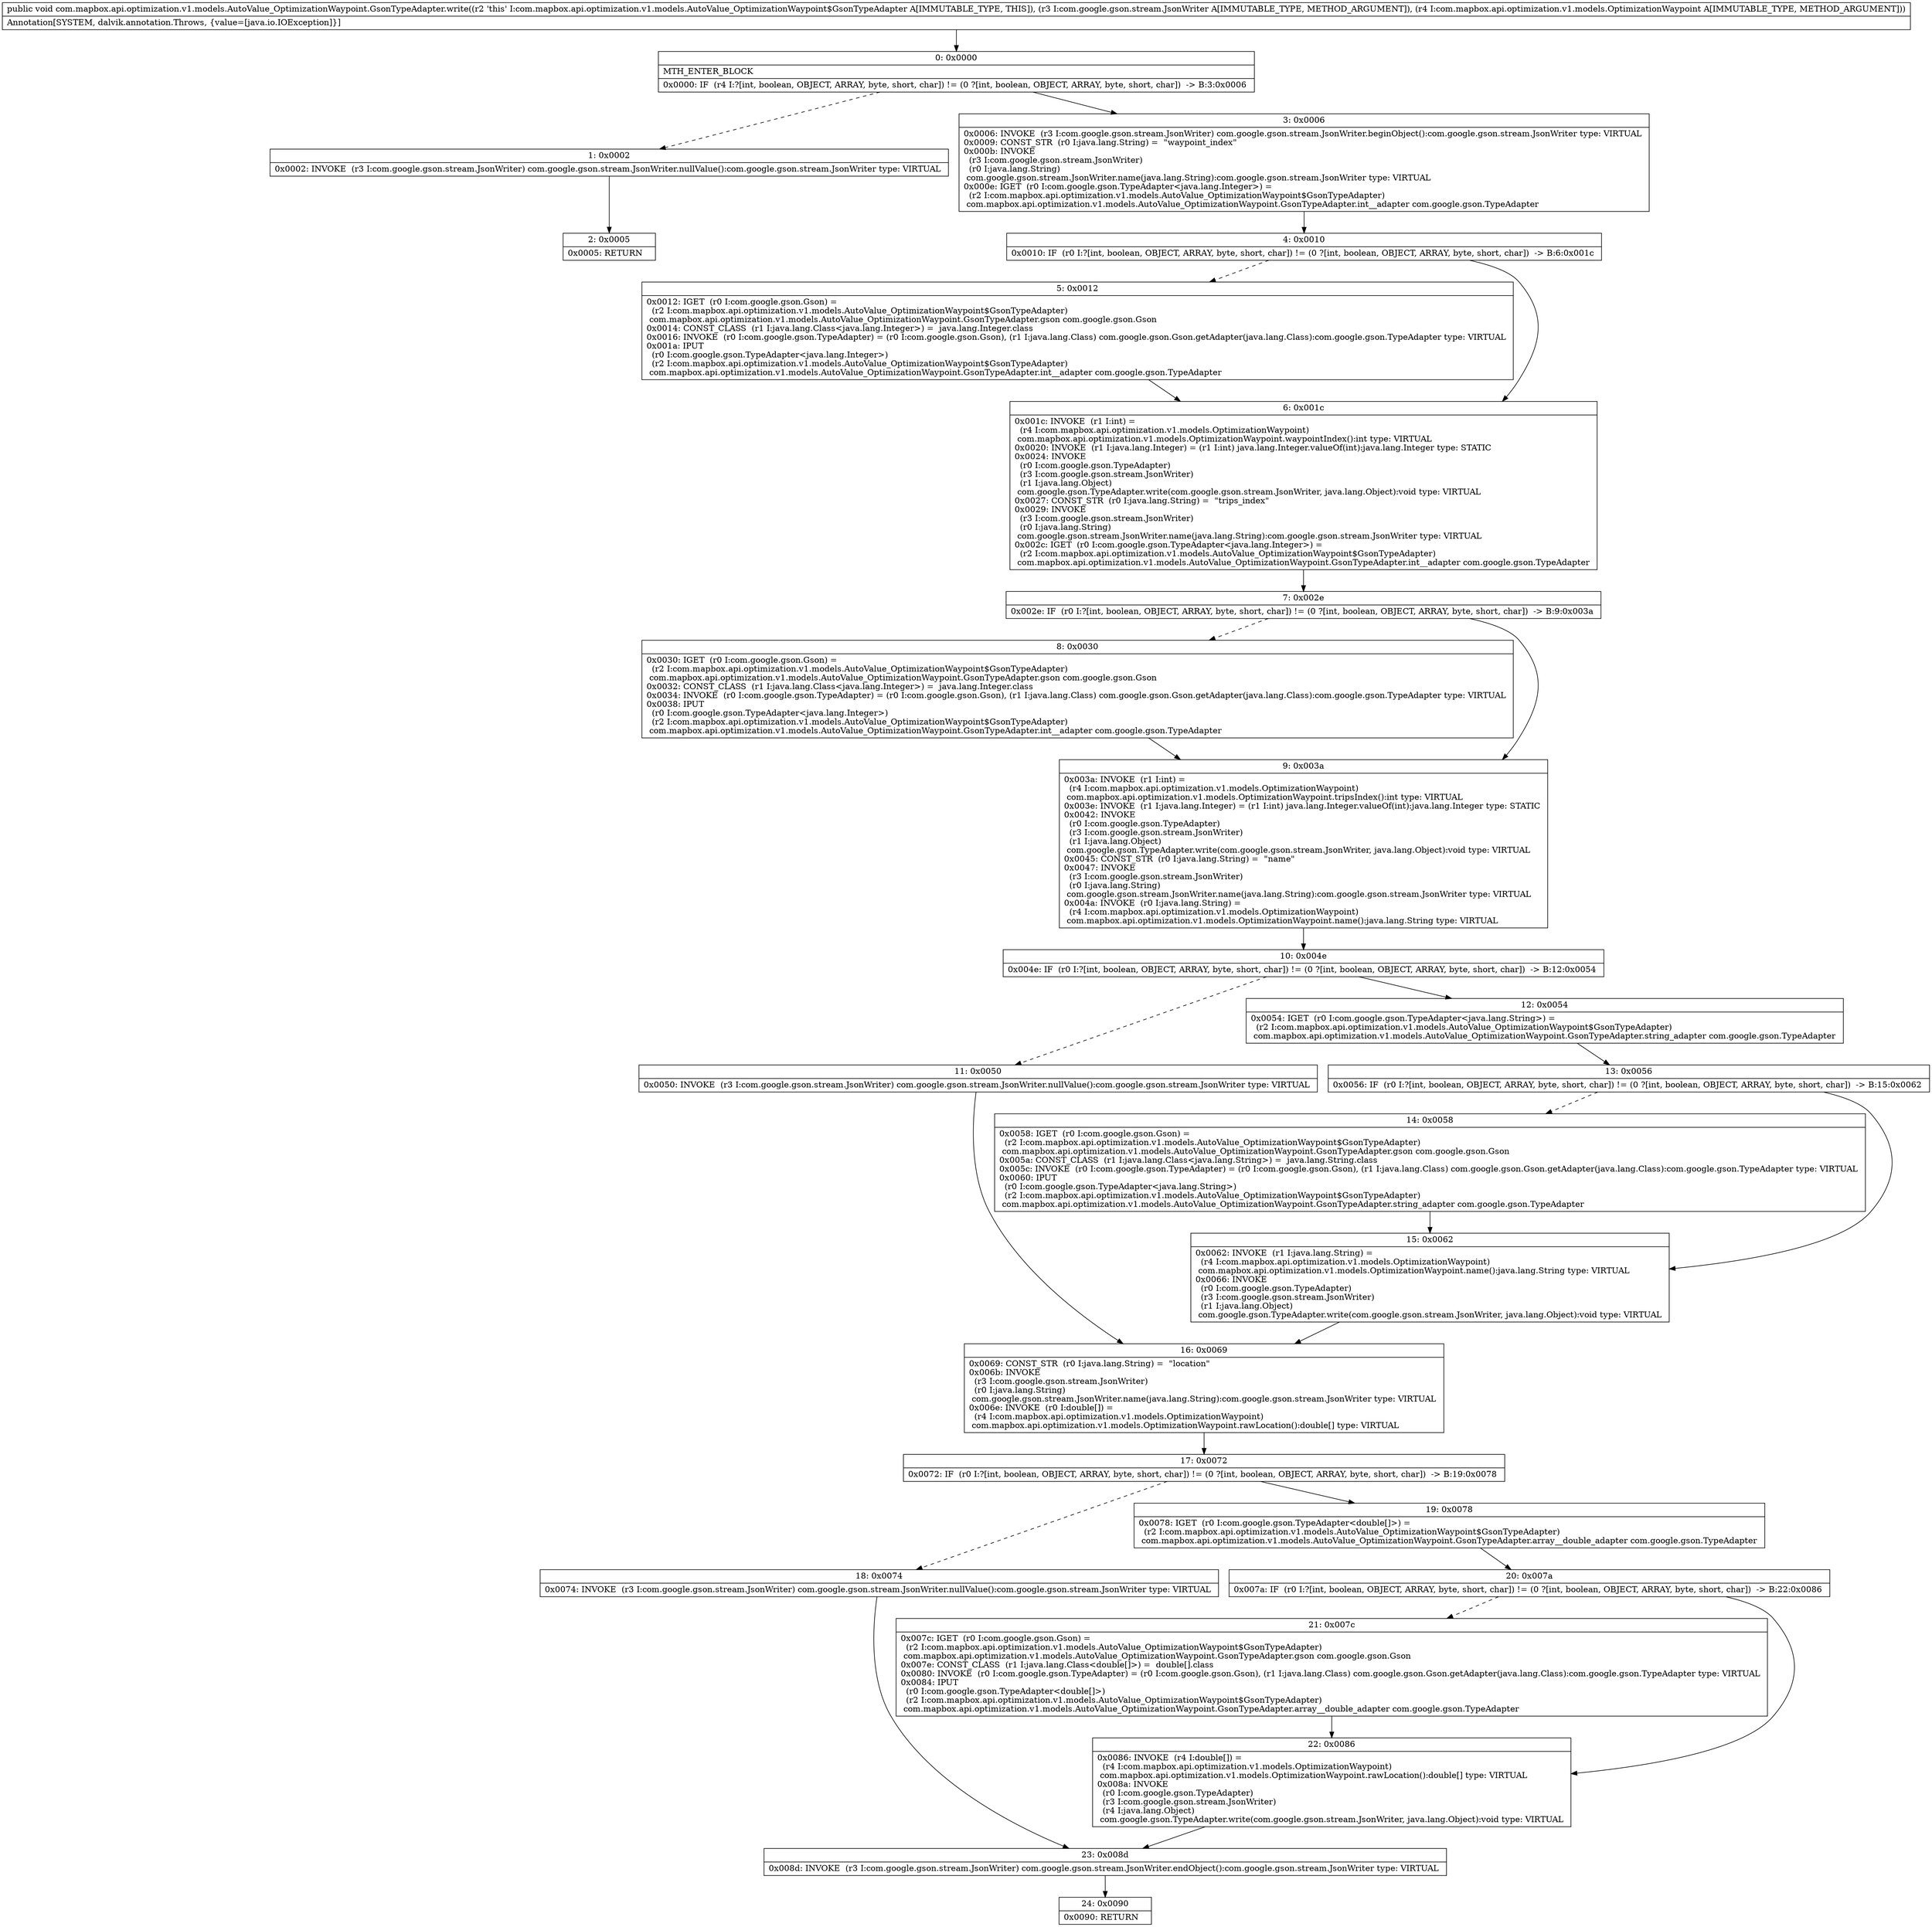 digraph "CFG forcom.mapbox.api.optimization.v1.models.AutoValue_OptimizationWaypoint.GsonTypeAdapter.write(Lcom\/google\/gson\/stream\/JsonWriter;Lcom\/mapbox\/api\/optimization\/v1\/models\/OptimizationWaypoint;)V" {
Node_0 [shape=record,label="{0\:\ 0x0000|MTH_ENTER_BLOCK\l|0x0000: IF  (r4 I:?[int, boolean, OBJECT, ARRAY, byte, short, char]) != (0 ?[int, boolean, OBJECT, ARRAY, byte, short, char])  \-\> B:3:0x0006 \l}"];
Node_1 [shape=record,label="{1\:\ 0x0002|0x0002: INVOKE  (r3 I:com.google.gson.stream.JsonWriter) com.google.gson.stream.JsonWriter.nullValue():com.google.gson.stream.JsonWriter type: VIRTUAL \l}"];
Node_2 [shape=record,label="{2\:\ 0x0005|0x0005: RETURN   \l}"];
Node_3 [shape=record,label="{3\:\ 0x0006|0x0006: INVOKE  (r3 I:com.google.gson.stream.JsonWriter) com.google.gson.stream.JsonWriter.beginObject():com.google.gson.stream.JsonWriter type: VIRTUAL \l0x0009: CONST_STR  (r0 I:java.lang.String) =  \"waypoint_index\" \l0x000b: INVOKE  \l  (r3 I:com.google.gson.stream.JsonWriter)\l  (r0 I:java.lang.String)\l com.google.gson.stream.JsonWriter.name(java.lang.String):com.google.gson.stream.JsonWriter type: VIRTUAL \l0x000e: IGET  (r0 I:com.google.gson.TypeAdapter\<java.lang.Integer\>) = \l  (r2 I:com.mapbox.api.optimization.v1.models.AutoValue_OptimizationWaypoint$GsonTypeAdapter)\l com.mapbox.api.optimization.v1.models.AutoValue_OptimizationWaypoint.GsonTypeAdapter.int__adapter com.google.gson.TypeAdapter \l}"];
Node_4 [shape=record,label="{4\:\ 0x0010|0x0010: IF  (r0 I:?[int, boolean, OBJECT, ARRAY, byte, short, char]) != (0 ?[int, boolean, OBJECT, ARRAY, byte, short, char])  \-\> B:6:0x001c \l}"];
Node_5 [shape=record,label="{5\:\ 0x0012|0x0012: IGET  (r0 I:com.google.gson.Gson) = \l  (r2 I:com.mapbox.api.optimization.v1.models.AutoValue_OptimizationWaypoint$GsonTypeAdapter)\l com.mapbox.api.optimization.v1.models.AutoValue_OptimizationWaypoint.GsonTypeAdapter.gson com.google.gson.Gson \l0x0014: CONST_CLASS  (r1 I:java.lang.Class\<java.lang.Integer\>) =  java.lang.Integer.class \l0x0016: INVOKE  (r0 I:com.google.gson.TypeAdapter) = (r0 I:com.google.gson.Gson), (r1 I:java.lang.Class) com.google.gson.Gson.getAdapter(java.lang.Class):com.google.gson.TypeAdapter type: VIRTUAL \l0x001a: IPUT  \l  (r0 I:com.google.gson.TypeAdapter\<java.lang.Integer\>)\l  (r2 I:com.mapbox.api.optimization.v1.models.AutoValue_OptimizationWaypoint$GsonTypeAdapter)\l com.mapbox.api.optimization.v1.models.AutoValue_OptimizationWaypoint.GsonTypeAdapter.int__adapter com.google.gson.TypeAdapter \l}"];
Node_6 [shape=record,label="{6\:\ 0x001c|0x001c: INVOKE  (r1 I:int) = \l  (r4 I:com.mapbox.api.optimization.v1.models.OptimizationWaypoint)\l com.mapbox.api.optimization.v1.models.OptimizationWaypoint.waypointIndex():int type: VIRTUAL \l0x0020: INVOKE  (r1 I:java.lang.Integer) = (r1 I:int) java.lang.Integer.valueOf(int):java.lang.Integer type: STATIC \l0x0024: INVOKE  \l  (r0 I:com.google.gson.TypeAdapter)\l  (r3 I:com.google.gson.stream.JsonWriter)\l  (r1 I:java.lang.Object)\l com.google.gson.TypeAdapter.write(com.google.gson.stream.JsonWriter, java.lang.Object):void type: VIRTUAL \l0x0027: CONST_STR  (r0 I:java.lang.String) =  \"trips_index\" \l0x0029: INVOKE  \l  (r3 I:com.google.gson.stream.JsonWriter)\l  (r0 I:java.lang.String)\l com.google.gson.stream.JsonWriter.name(java.lang.String):com.google.gson.stream.JsonWriter type: VIRTUAL \l0x002c: IGET  (r0 I:com.google.gson.TypeAdapter\<java.lang.Integer\>) = \l  (r2 I:com.mapbox.api.optimization.v1.models.AutoValue_OptimizationWaypoint$GsonTypeAdapter)\l com.mapbox.api.optimization.v1.models.AutoValue_OptimizationWaypoint.GsonTypeAdapter.int__adapter com.google.gson.TypeAdapter \l}"];
Node_7 [shape=record,label="{7\:\ 0x002e|0x002e: IF  (r0 I:?[int, boolean, OBJECT, ARRAY, byte, short, char]) != (0 ?[int, boolean, OBJECT, ARRAY, byte, short, char])  \-\> B:9:0x003a \l}"];
Node_8 [shape=record,label="{8\:\ 0x0030|0x0030: IGET  (r0 I:com.google.gson.Gson) = \l  (r2 I:com.mapbox.api.optimization.v1.models.AutoValue_OptimizationWaypoint$GsonTypeAdapter)\l com.mapbox.api.optimization.v1.models.AutoValue_OptimizationWaypoint.GsonTypeAdapter.gson com.google.gson.Gson \l0x0032: CONST_CLASS  (r1 I:java.lang.Class\<java.lang.Integer\>) =  java.lang.Integer.class \l0x0034: INVOKE  (r0 I:com.google.gson.TypeAdapter) = (r0 I:com.google.gson.Gson), (r1 I:java.lang.Class) com.google.gson.Gson.getAdapter(java.lang.Class):com.google.gson.TypeAdapter type: VIRTUAL \l0x0038: IPUT  \l  (r0 I:com.google.gson.TypeAdapter\<java.lang.Integer\>)\l  (r2 I:com.mapbox.api.optimization.v1.models.AutoValue_OptimizationWaypoint$GsonTypeAdapter)\l com.mapbox.api.optimization.v1.models.AutoValue_OptimizationWaypoint.GsonTypeAdapter.int__adapter com.google.gson.TypeAdapter \l}"];
Node_9 [shape=record,label="{9\:\ 0x003a|0x003a: INVOKE  (r1 I:int) = \l  (r4 I:com.mapbox.api.optimization.v1.models.OptimizationWaypoint)\l com.mapbox.api.optimization.v1.models.OptimizationWaypoint.tripsIndex():int type: VIRTUAL \l0x003e: INVOKE  (r1 I:java.lang.Integer) = (r1 I:int) java.lang.Integer.valueOf(int):java.lang.Integer type: STATIC \l0x0042: INVOKE  \l  (r0 I:com.google.gson.TypeAdapter)\l  (r3 I:com.google.gson.stream.JsonWriter)\l  (r1 I:java.lang.Object)\l com.google.gson.TypeAdapter.write(com.google.gson.stream.JsonWriter, java.lang.Object):void type: VIRTUAL \l0x0045: CONST_STR  (r0 I:java.lang.String) =  \"name\" \l0x0047: INVOKE  \l  (r3 I:com.google.gson.stream.JsonWriter)\l  (r0 I:java.lang.String)\l com.google.gson.stream.JsonWriter.name(java.lang.String):com.google.gson.stream.JsonWriter type: VIRTUAL \l0x004a: INVOKE  (r0 I:java.lang.String) = \l  (r4 I:com.mapbox.api.optimization.v1.models.OptimizationWaypoint)\l com.mapbox.api.optimization.v1.models.OptimizationWaypoint.name():java.lang.String type: VIRTUAL \l}"];
Node_10 [shape=record,label="{10\:\ 0x004e|0x004e: IF  (r0 I:?[int, boolean, OBJECT, ARRAY, byte, short, char]) != (0 ?[int, boolean, OBJECT, ARRAY, byte, short, char])  \-\> B:12:0x0054 \l}"];
Node_11 [shape=record,label="{11\:\ 0x0050|0x0050: INVOKE  (r3 I:com.google.gson.stream.JsonWriter) com.google.gson.stream.JsonWriter.nullValue():com.google.gson.stream.JsonWriter type: VIRTUAL \l}"];
Node_12 [shape=record,label="{12\:\ 0x0054|0x0054: IGET  (r0 I:com.google.gson.TypeAdapter\<java.lang.String\>) = \l  (r2 I:com.mapbox.api.optimization.v1.models.AutoValue_OptimizationWaypoint$GsonTypeAdapter)\l com.mapbox.api.optimization.v1.models.AutoValue_OptimizationWaypoint.GsonTypeAdapter.string_adapter com.google.gson.TypeAdapter \l}"];
Node_13 [shape=record,label="{13\:\ 0x0056|0x0056: IF  (r0 I:?[int, boolean, OBJECT, ARRAY, byte, short, char]) != (0 ?[int, boolean, OBJECT, ARRAY, byte, short, char])  \-\> B:15:0x0062 \l}"];
Node_14 [shape=record,label="{14\:\ 0x0058|0x0058: IGET  (r0 I:com.google.gson.Gson) = \l  (r2 I:com.mapbox.api.optimization.v1.models.AutoValue_OptimizationWaypoint$GsonTypeAdapter)\l com.mapbox.api.optimization.v1.models.AutoValue_OptimizationWaypoint.GsonTypeAdapter.gson com.google.gson.Gson \l0x005a: CONST_CLASS  (r1 I:java.lang.Class\<java.lang.String\>) =  java.lang.String.class \l0x005c: INVOKE  (r0 I:com.google.gson.TypeAdapter) = (r0 I:com.google.gson.Gson), (r1 I:java.lang.Class) com.google.gson.Gson.getAdapter(java.lang.Class):com.google.gson.TypeAdapter type: VIRTUAL \l0x0060: IPUT  \l  (r0 I:com.google.gson.TypeAdapter\<java.lang.String\>)\l  (r2 I:com.mapbox.api.optimization.v1.models.AutoValue_OptimizationWaypoint$GsonTypeAdapter)\l com.mapbox.api.optimization.v1.models.AutoValue_OptimizationWaypoint.GsonTypeAdapter.string_adapter com.google.gson.TypeAdapter \l}"];
Node_15 [shape=record,label="{15\:\ 0x0062|0x0062: INVOKE  (r1 I:java.lang.String) = \l  (r4 I:com.mapbox.api.optimization.v1.models.OptimizationWaypoint)\l com.mapbox.api.optimization.v1.models.OptimizationWaypoint.name():java.lang.String type: VIRTUAL \l0x0066: INVOKE  \l  (r0 I:com.google.gson.TypeAdapter)\l  (r3 I:com.google.gson.stream.JsonWriter)\l  (r1 I:java.lang.Object)\l com.google.gson.TypeAdapter.write(com.google.gson.stream.JsonWriter, java.lang.Object):void type: VIRTUAL \l}"];
Node_16 [shape=record,label="{16\:\ 0x0069|0x0069: CONST_STR  (r0 I:java.lang.String) =  \"location\" \l0x006b: INVOKE  \l  (r3 I:com.google.gson.stream.JsonWriter)\l  (r0 I:java.lang.String)\l com.google.gson.stream.JsonWriter.name(java.lang.String):com.google.gson.stream.JsonWriter type: VIRTUAL \l0x006e: INVOKE  (r0 I:double[]) = \l  (r4 I:com.mapbox.api.optimization.v1.models.OptimizationWaypoint)\l com.mapbox.api.optimization.v1.models.OptimizationWaypoint.rawLocation():double[] type: VIRTUAL \l}"];
Node_17 [shape=record,label="{17\:\ 0x0072|0x0072: IF  (r0 I:?[int, boolean, OBJECT, ARRAY, byte, short, char]) != (0 ?[int, boolean, OBJECT, ARRAY, byte, short, char])  \-\> B:19:0x0078 \l}"];
Node_18 [shape=record,label="{18\:\ 0x0074|0x0074: INVOKE  (r3 I:com.google.gson.stream.JsonWriter) com.google.gson.stream.JsonWriter.nullValue():com.google.gson.stream.JsonWriter type: VIRTUAL \l}"];
Node_19 [shape=record,label="{19\:\ 0x0078|0x0078: IGET  (r0 I:com.google.gson.TypeAdapter\<double[]\>) = \l  (r2 I:com.mapbox.api.optimization.v1.models.AutoValue_OptimizationWaypoint$GsonTypeAdapter)\l com.mapbox.api.optimization.v1.models.AutoValue_OptimizationWaypoint.GsonTypeAdapter.array__double_adapter com.google.gson.TypeAdapter \l}"];
Node_20 [shape=record,label="{20\:\ 0x007a|0x007a: IF  (r0 I:?[int, boolean, OBJECT, ARRAY, byte, short, char]) != (0 ?[int, boolean, OBJECT, ARRAY, byte, short, char])  \-\> B:22:0x0086 \l}"];
Node_21 [shape=record,label="{21\:\ 0x007c|0x007c: IGET  (r0 I:com.google.gson.Gson) = \l  (r2 I:com.mapbox.api.optimization.v1.models.AutoValue_OptimizationWaypoint$GsonTypeAdapter)\l com.mapbox.api.optimization.v1.models.AutoValue_OptimizationWaypoint.GsonTypeAdapter.gson com.google.gson.Gson \l0x007e: CONST_CLASS  (r1 I:java.lang.Class\<double[]\>) =  double[].class \l0x0080: INVOKE  (r0 I:com.google.gson.TypeAdapter) = (r0 I:com.google.gson.Gson), (r1 I:java.lang.Class) com.google.gson.Gson.getAdapter(java.lang.Class):com.google.gson.TypeAdapter type: VIRTUAL \l0x0084: IPUT  \l  (r0 I:com.google.gson.TypeAdapter\<double[]\>)\l  (r2 I:com.mapbox.api.optimization.v1.models.AutoValue_OptimizationWaypoint$GsonTypeAdapter)\l com.mapbox.api.optimization.v1.models.AutoValue_OptimizationWaypoint.GsonTypeAdapter.array__double_adapter com.google.gson.TypeAdapter \l}"];
Node_22 [shape=record,label="{22\:\ 0x0086|0x0086: INVOKE  (r4 I:double[]) = \l  (r4 I:com.mapbox.api.optimization.v1.models.OptimizationWaypoint)\l com.mapbox.api.optimization.v1.models.OptimizationWaypoint.rawLocation():double[] type: VIRTUAL \l0x008a: INVOKE  \l  (r0 I:com.google.gson.TypeAdapter)\l  (r3 I:com.google.gson.stream.JsonWriter)\l  (r4 I:java.lang.Object)\l com.google.gson.TypeAdapter.write(com.google.gson.stream.JsonWriter, java.lang.Object):void type: VIRTUAL \l}"];
Node_23 [shape=record,label="{23\:\ 0x008d|0x008d: INVOKE  (r3 I:com.google.gson.stream.JsonWriter) com.google.gson.stream.JsonWriter.endObject():com.google.gson.stream.JsonWriter type: VIRTUAL \l}"];
Node_24 [shape=record,label="{24\:\ 0x0090|0x0090: RETURN   \l}"];
MethodNode[shape=record,label="{public void com.mapbox.api.optimization.v1.models.AutoValue_OptimizationWaypoint.GsonTypeAdapter.write((r2 'this' I:com.mapbox.api.optimization.v1.models.AutoValue_OptimizationWaypoint$GsonTypeAdapter A[IMMUTABLE_TYPE, THIS]), (r3 I:com.google.gson.stream.JsonWriter A[IMMUTABLE_TYPE, METHOD_ARGUMENT]), (r4 I:com.mapbox.api.optimization.v1.models.OptimizationWaypoint A[IMMUTABLE_TYPE, METHOD_ARGUMENT]))  | Annotation[SYSTEM, dalvik.annotation.Throws, \{value=[java.io.IOException]\}]\l}"];
MethodNode -> Node_0;
Node_0 -> Node_1[style=dashed];
Node_0 -> Node_3;
Node_1 -> Node_2;
Node_3 -> Node_4;
Node_4 -> Node_5[style=dashed];
Node_4 -> Node_6;
Node_5 -> Node_6;
Node_6 -> Node_7;
Node_7 -> Node_8[style=dashed];
Node_7 -> Node_9;
Node_8 -> Node_9;
Node_9 -> Node_10;
Node_10 -> Node_11[style=dashed];
Node_10 -> Node_12;
Node_11 -> Node_16;
Node_12 -> Node_13;
Node_13 -> Node_14[style=dashed];
Node_13 -> Node_15;
Node_14 -> Node_15;
Node_15 -> Node_16;
Node_16 -> Node_17;
Node_17 -> Node_18[style=dashed];
Node_17 -> Node_19;
Node_18 -> Node_23;
Node_19 -> Node_20;
Node_20 -> Node_21[style=dashed];
Node_20 -> Node_22;
Node_21 -> Node_22;
Node_22 -> Node_23;
Node_23 -> Node_24;
}

